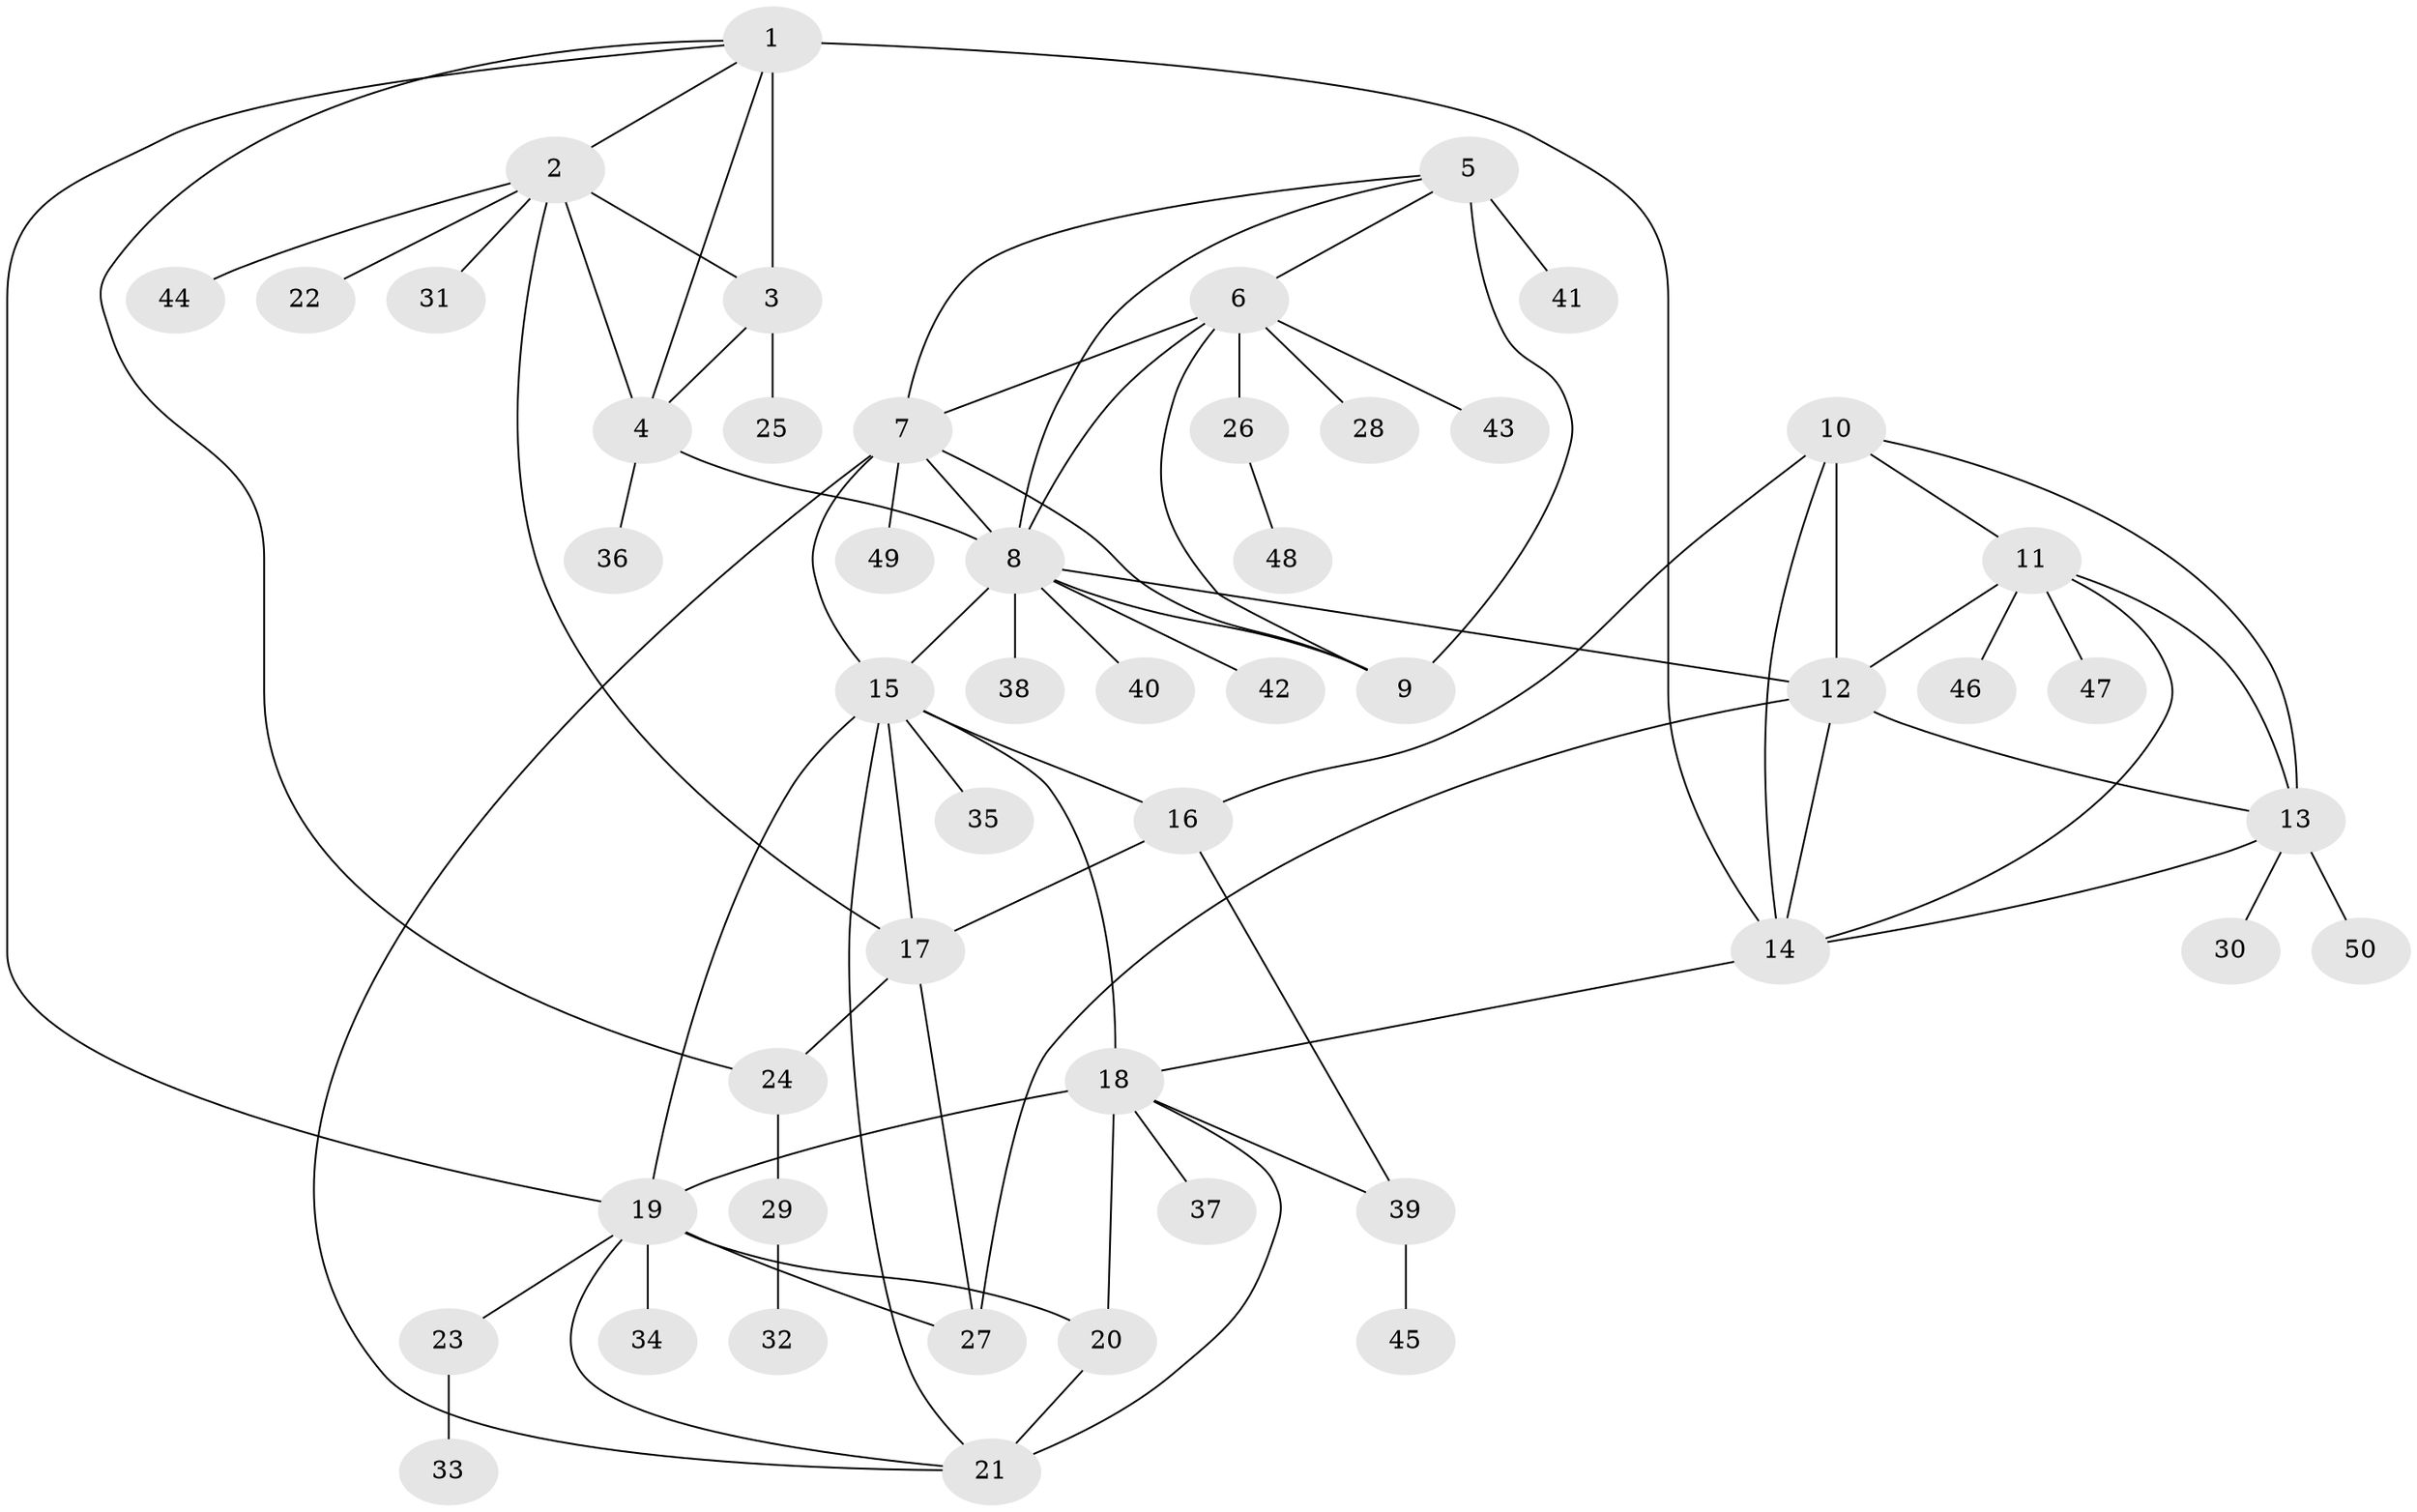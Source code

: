 // original degree distribution, {5: 0.04, 9: 0.01, 11: 0.03, 7: 0.06, 6: 0.06, 8: 0.04, 10: 0.01, 1: 0.55, 3: 0.03, 4: 0.02, 2: 0.15}
// Generated by graph-tools (version 1.1) at 2025/37/03/09/25 02:37:11]
// undirected, 50 vertices, 81 edges
graph export_dot {
graph [start="1"]
  node [color=gray90,style=filled];
  1;
  2;
  3;
  4;
  5;
  6;
  7;
  8;
  9;
  10;
  11;
  12;
  13;
  14;
  15;
  16;
  17;
  18;
  19;
  20;
  21;
  22;
  23;
  24;
  25;
  26;
  27;
  28;
  29;
  30;
  31;
  32;
  33;
  34;
  35;
  36;
  37;
  38;
  39;
  40;
  41;
  42;
  43;
  44;
  45;
  46;
  47;
  48;
  49;
  50;
  1 -- 2 [weight=2.0];
  1 -- 3 [weight=7.0];
  1 -- 4 [weight=2.0];
  1 -- 14 [weight=1.0];
  1 -- 19 [weight=1.0];
  1 -- 24 [weight=1.0];
  2 -- 3 [weight=1.0];
  2 -- 4 [weight=1.0];
  2 -- 17 [weight=1.0];
  2 -- 22 [weight=1.0];
  2 -- 31 [weight=1.0];
  2 -- 44 [weight=1.0];
  3 -- 4 [weight=1.0];
  3 -- 25 [weight=1.0];
  4 -- 8 [weight=1.0];
  4 -- 36 [weight=1.0];
  5 -- 6 [weight=1.0];
  5 -- 7 [weight=1.0];
  5 -- 8 [weight=1.0];
  5 -- 9 [weight=1.0];
  5 -- 41 [weight=3.0];
  6 -- 7 [weight=1.0];
  6 -- 8 [weight=1.0];
  6 -- 9 [weight=1.0];
  6 -- 26 [weight=1.0];
  6 -- 28 [weight=1.0];
  6 -- 43 [weight=1.0];
  7 -- 8 [weight=1.0];
  7 -- 9 [weight=1.0];
  7 -- 15 [weight=1.0];
  7 -- 21 [weight=1.0];
  7 -- 49 [weight=1.0];
  8 -- 9 [weight=1.0];
  8 -- 12 [weight=1.0];
  8 -- 15 [weight=1.0];
  8 -- 38 [weight=1.0];
  8 -- 40 [weight=1.0];
  8 -- 42 [weight=1.0];
  10 -- 11 [weight=1.0];
  10 -- 12 [weight=1.0];
  10 -- 13 [weight=1.0];
  10 -- 14 [weight=1.0];
  10 -- 16 [weight=1.0];
  11 -- 12 [weight=1.0];
  11 -- 13 [weight=1.0];
  11 -- 14 [weight=1.0];
  11 -- 46 [weight=1.0];
  11 -- 47 [weight=1.0];
  12 -- 13 [weight=1.0];
  12 -- 14 [weight=1.0];
  12 -- 27 [weight=1.0];
  13 -- 14 [weight=1.0];
  13 -- 30 [weight=1.0];
  13 -- 50 [weight=1.0];
  14 -- 18 [weight=1.0];
  15 -- 16 [weight=6.0];
  15 -- 17 [weight=3.0];
  15 -- 18 [weight=1.0];
  15 -- 19 [weight=1.0];
  15 -- 21 [weight=1.0];
  15 -- 35 [weight=1.0];
  16 -- 17 [weight=1.0];
  16 -- 39 [weight=1.0];
  17 -- 24 [weight=1.0];
  17 -- 27 [weight=1.0];
  18 -- 19 [weight=2.0];
  18 -- 20 [weight=4.0];
  18 -- 21 [weight=2.0];
  18 -- 37 [weight=1.0];
  18 -- 39 [weight=1.0];
  19 -- 20 [weight=1.0];
  19 -- 21 [weight=1.0];
  19 -- 23 [weight=1.0];
  19 -- 27 [weight=2.0];
  19 -- 34 [weight=1.0];
  20 -- 21 [weight=1.0];
  23 -- 33 [weight=1.0];
  24 -- 29 [weight=1.0];
  26 -- 48 [weight=1.0];
  29 -- 32 [weight=1.0];
  39 -- 45 [weight=1.0];
}
